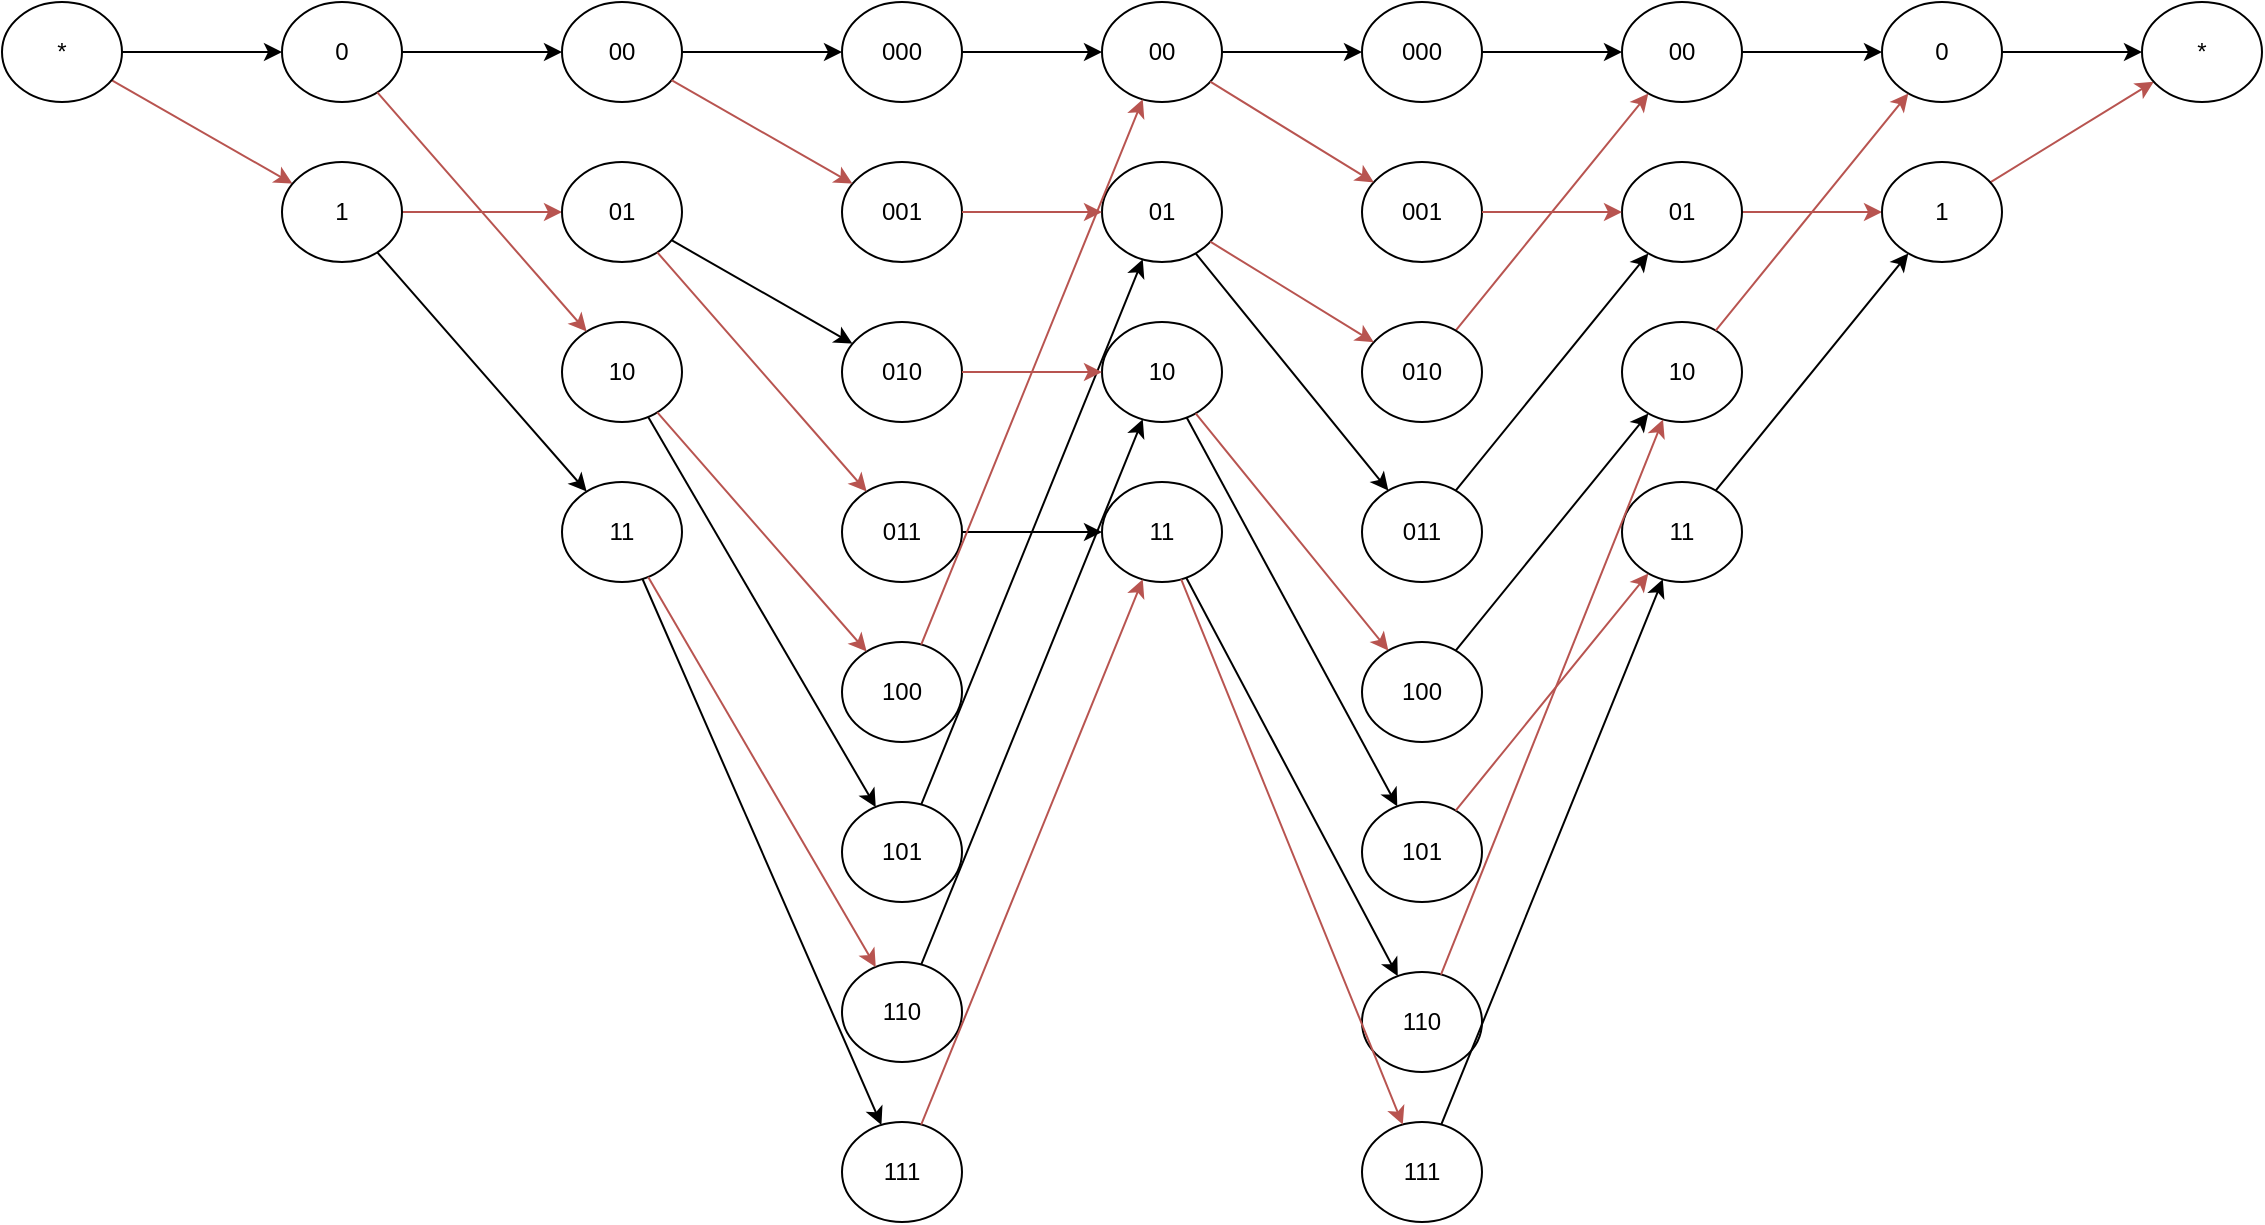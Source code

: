 <?xml version="1.0" encoding="UTF-8"?>
<mxfile version="20.4.0" type="device"><diagram id="wNNmTDNc2h_-9t3wlSXn" name="Page-1"><mxGraphModel dx="1221" dy="613" grid="1" gridSize="10" guides="1" tooltips="1" connect="1" arrows="1" fold="1" page="1" pageScale="1" pageWidth="827" pageHeight="1169" math="0" shadow="0"><root><mxCell id="0"/><mxCell id="1" parent="0"/><mxCell id="69ZUlT30pJwJO8t4v9pm-4" value="" style="edgeStyle=orthogonalEdgeStyle;rounded=0;orthogonalLoop=1;jettySize=auto;html=1;" parent="1" source="69ZUlT30pJwJO8t4v9pm-1" target="69ZUlT30pJwJO8t4v9pm-3" edge="1"><mxGeometry relative="1" as="geometry"/></mxCell><mxCell id="69ZUlT30pJwJO8t4v9pm-10" value="" style="rounded=0;orthogonalLoop=1;jettySize=auto;html=1;fillColor=#f8cecc;strokeColor=#b85450;" parent="1" source="69ZUlT30pJwJO8t4v9pm-1" target="69ZUlT30pJwJO8t4v9pm-9" edge="1"><mxGeometry relative="1" as="geometry"/></mxCell><mxCell id="69ZUlT30pJwJO8t4v9pm-1" value="*" style="ellipse;whiteSpace=wrap;html=1;" parent="1" vertex="1"><mxGeometry x="30" y="100" width="60" height="50" as="geometry"/></mxCell><mxCell id="69ZUlT30pJwJO8t4v9pm-6" value="" style="edgeStyle=orthogonalEdgeStyle;rounded=0;orthogonalLoop=1;jettySize=auto;html=1;" parent="1" source="69ZUlT30pJwJO8t4v9pm-3" target="69ZUlT30pJwJO8t4v9pm-5" edge="1"><mxGeometry relative="1" as="geometry"/></mxCell><mxCell id="69ZUlT30pJwJO8t4v9pm-3" value="0" style="ellipse;whiteSpace=wrap;html=1;" parent="1" vertex="1"><mxGeometry x="170" y="100" width="60" height="50" as="geometry"/></mxCell><mxCell id="69ZUlT30pJwJO8t4v9pm-8" value="" style="edgeStyle=orthogonalEdgeStyle;rounded=0;orthogonalLoop=1;jettySize=auto;html=1;" parent="1" source="69ZUlT30pJwJO8t4v9pm-5" target="69ZUlT30pJwJO8t4v9pm-7" edge="1"><mxGeometry relative="1" as="geometry"/></mxCell><mxCell id="69ZUlT30pJwJO8t4v9pm-5" value="00" style="ellipse;whiteSpace=wrap;html=1;" parent="1" vertex="1"><mxGeometry x="310" y="100" width="60" height="50" as="geometry"/></mxCell><mxCell id="69ZUlT30pJwJO8t4v9pm-7" value="000" style="ellipse;whiteSpace=wrap;html=1;" parent="1" vertex="1"><mxGeometry x="450" y="100" width="60" height="50" as="geometry"/></mxCell><mxCell id="69ZUlT30pJwJO8t4v9pm-12" value="" style="edgeStyle=none;rounded=0;orthogonalLoop=1;jettySize=auto;html=1;fillColor=#f8cecc;strokeColor=#b85450;" parent="1" source="69ZUlT30pJwJO8t4v9pm-9" target="69ZUlT30pJwJO8t4v9pm-11" edge="1"><mxGeometry relative="1" as="geometry"/></mxCell><mxCell id="69ZUlT30pJwJO8t4v9pm-16" value="" style="edgeStyle=none;rounded=0;orthogonalLoop=1;jettySize=auto;html=1;" parent="1" source="69ZUlT30pJwJO8t4v9pm-9" target="69ZUlT30pJwJO8t4v9pm-15" edge="1"><mxGeometry relative="1" as="geometry"/></mxCell><mxCell id="69ZUlT30pJwJO8t4v9pm-9" value="1" style="ellipse;whiteSpace=wrap;html=1;" parent="1" vertex="1"><mxGeometry x="170" y="180" width="60" height="50" as="geometry"/></mxCell><mxCell id="69ZUlT30pJwJO8t4v9pm-14" value="" style="edgeStyle=none;rounded=0;orthogonalLoop=1;jettySize=auto;html=1;" parent="1" source="69ZUlT30pJwJO8t4v9pm-11" target="69ZUlT30pJwJO8t4v9pm-13" edge="1"><mxGeometry relative="1" as="geometry"/></mxCell><mxCell id="69ZUlT30pJwJO8t4v9pm-11" value="01" style="ellipse;whiteSpace=wrap;html=1;" parent="1" vertex="1"><mxGeometry x="310" y="180" width="60" height="50" as="geometry"/></mxCell><mxCell id="69ZUlT30pJwJO8t4v9pm-13" value="010" style="ellipse;whiteSpace=wrap;html=1;" parent="1" vertex="1"><mxGeometry x="450" y="260" width="60" height="50" as="geometry"/></mxCell><mxCell id="69ZUlT30pJwJO8t4v9pm-15" value="11" style="ellipse;whiteSpace=wrap;html=1;" parent="1" vertex="1"><mxGeometry x="310" y="340" width="60" height="50" as="geometry"/></mxCell><mxCell id="69ZUlT30pJwJO8t4v9pm-17" value="10" style="ellipse;whiteSpace=wrap;html=1;" parent="1" vertex="1"><mxGeometry x="310" y="260" width="60" height="50" as="geometry"/></mxCell><mxCell id="69ZUlT30pJwJO8t4v9pm-19" value="" style="endArrow=classic;html=1;fillColor=#f8cecc;strokeColor=#b85450;" parent="1" source="69ZUlT30pJwJO8t4v9pm-3" target="69ZUlT30pJwJO8t4v9pm-17" edge="1"><mxGeometry width="50" height="50" relative="1" as="geometry"><mxPoint x="390" y="310" as="sourcePoint"/><mxPoint x="440" y="260" as="targetPoint"/></mxGeometry></mxCell><mxCell id="69ZUlT30pJwJO8t4v9pm-20" value="110" style="ellipse;whiteSpace=wrap;html=1;" parent="1" vertex="1"><mxGeometry x="450" y="580" width="60" height="50" as="geometry"/></mxCell><mxCell id="69ZUlT30pJwJO8t4v9pm-21" value="100" style="ellipse;whiteSpace=wrap;html=1;" parent="1" vertex="1"><mxGeometry x="450" y="420" width="60" height="50" as="geometry"/></mxCell><mxCell id="69ZUlT30pJwJO8t4v9pm-22" value="001" style="ellipse;whiteSpace=wrap;html=1;" parent="1" vertex="1"><mxGeometry x="450" y="180" width="60" height="50" as="geometry"/></mxCell><mxCell id="69ZUlT30pJwJO8t4v9pm-23" value="011" style="ellipse;whiteSpace=wrap;html=1;" parent="1" vertex="1"><mxGeometry x="450" y="340" width="60" height="50" as="geometry"/></mxCell><mxCell id="69ZUlT30pJwJO8t4v9pm-24" value="111" style="ellipse;whiteSpace=wrap;html=1;" parent="1" vertex="1"><mxGeometry x="450" y="660" width="60" height="50" as="geometry"/></mxCell><mxCell id="69ZUlT30pJwJO8t4v9pm-25" value="101" style="ellipse;whiteSpace=wrap;html=1;" parent="1" vertex="1"><mxGeometry x="450" y="500" width="60" height="50" as="geometry"/></mxCell><mxCell id="69ZUlT30pJwJO8t4v9pm-27" value="" style="endArrow=classic;html=1;fillColor=#f8cecc;strokeColor=#b85450;" parent="1" source="69ZUlT30pJwJO8t4v9pm-17" target="69ZUlT30pJwJO8t4v9pm-21" edge="1"><mxGeometry width="50" height="50" relative="1" as="geometry"><mxPoint x="390" y="490" as="sourcePoint"/><mxPoint x="440" y="440" as="targetPoint"/></mxGeometry></mxCell><mxCell id="69ZUlT30pJwJO8t4v9pm-28" value="" style="endArrow=classic;html=1;fillColor=#f8cecc;strokeColor=#b85450;" parent="1" source="69ZUlT30pJwJO8t4v9pm-15" target="69ZUlT30pJwJO8t4v9pm-20" edge="1"><mxGeometry width="50" height="50" relative="1" as="geometry"><mxPoint x="380" y="295" as="sourcePoint"/><mxPoint x="460" y="295" as="targetPoint"/></mxGeometry></mxCell><mxCell id="69ZUlT30pJwJO8t4v9pm-29" value="" style="endArrow=classic;html=1;fillColor=#f8cecc;strokeColor=#b85450;" parent="1" source="69ZUlT30pJwJO8t4v9pm-5" target="69ZUlT30pJwJO8t4v9pm-22" edge="1"><mxGeometry width="50" height="50" relative="1" as="geometry"><mxPoint x="380" y="375" as="sourcePoint"/><mxPoint x="460" y="375" as="targetPoint"/></mxGeometry></mxCell><mxCell id="69ZUlT30pJwJO8t4v9pm-30" value="" style="endArrow=classic;html=1;fillColor=#f8cecc;strokeColor=#b85450;" parent="1" source="69ZUlT30pJwJO8t4v9pm-11" target="69ZUlT30pJwJO8t4v9pm-23" edge="1"><mxGeometry width="50" height="50" relative="1" as="geometry"><mxPoint x="360.241" y="158.498" as="sourcePoint"/><mxPoint x="479.724" y="431.512" as="targetPoint"/></mxGeometry></mxCell><mxCell id="69ZUlT30pJwJO8t4v9pm-31" value="" style="endArrow=classic;html=1;" parent="1" source="69ZUlT30pJwJO8t4v9pm-17" target="69ZUlT30pJwJO8t4v9pm-25" edge="1"><mxGeometry width="50" height="50" relative="1" as="geometry"><mxPoint x="360.241" y="238.498" as="sourcePoint"/><mxPoint x="479.724" y="511.512" as="targetPoint"/></mxGeometry></mxCell><mxCell id="69ZUlT30pJwJO8t4v9pm-32" value="" style="endArrow=classic;html=1;" parent="1" source="69ZUlT30pJwJO8t4v9pm-15" target="69ZUlT30pJwJO8t4v9pm-24" edge="1"><mxGeometry width="50" height="50" relative="1" as="geometry"><mxPoint x="360.241" y="318.498" as="sourcePoint"/><mxPoint x="479.724" y="591.512" as="targetPoint"/></mxGeometry></mxCell><mxCell id="69ZUlT30pJwJO8t4v9pm-33" value="00" style="ellipse;whiteSpace=wrap;html=1;" parent="1" vertex="1"><mxGeometry x="580" y="100" width="60" height="50" as="geometry"/></mxCell><mxCell id="69ZUlT30pJwJO8t4v9pm-35" value="11" style="ellipse;whiteSpace=wrap;html=1;" parent="1" vertex="1"><mxGeometry x="580" y="340" width="60" height="50" as="geometry"/></mxCell><mxCell id="69ZUlT30pJwJO8t4v9pm-38" value="10" style="ellipse;whiteSpace=wrap;html=1;" parent="1" vertex="1"><mxGeometry x="580" y="260" width="60" height="50" as="geometry"/></mxCell><mxCell id="69ZUlT30pJwJO8t4v9pm-40" value="01" style="ellipse;whiteSpace=wrap;html=1;" parent="1" vertex="1"><mxGeometry x="580" y="180" width="60" height="50" as="geometry"/></mxCell><mxCell id="69ZUlT30pJwJO8t4v9pm-41" value="" style="edgeStyle=orthogonalEdgeStyle;rounded=0;orthogonalLoop=1;jettySize=auto;html=1;" parent="1" source="69ZUlT30pJwJO8t4v9pm-7" target="69ZUlT30pJwJO8t4v9pm-33" edge="1"><mxGeometry relative="1" as="geometry"><mxPoint x="380" y="135" as="sourcePoint"/><mxPoint x="460" y="135" as="targetPoint"/></mxGeometry></mxCell><mxCell id="69ZUlT30pJwJO8t4v9pm-46" value="" style="endArrow=classic;html=1;" parent="1" source="69ZUlT30pJwJO8t4v9pm-20" target="69ZUlT30pJwJO8t4v9pm-38" edge="1"><mxGeometry width="50" height="50" relative="1" as="geometry"><mxPoint x="520" y="295" as="sourcePoint"/><mxPoint x="590" y="295" as="targetPoint"/></mxGeometry></mxCell><mxCell id="69ZUlT30pJwJO8t4v9pm-48" value="" style="endArrow=classic;html=1;" parent="1" source="69ZUlT30pJwJO8t4v9pm-23" target="69ZUlT30pJwJO8t4v9pm-35" edge="1"><mxGeometry width="50" height="50" relative="1" as="geometry"><mxPoint x="520" y="455" as="sourcePoint"/><mxPoint x="610" y="510" as="targetPoint"/></mxGeometry></mxCell><mxCell id="69ZUlT30pJwJO8t4v9pm-49" value="" style="endArrow=classic;html=1;" parent="1" source="69ZUlT30pJwJO8t4v9pm-25" target="69ZUlT30pJwJO8t4v9pm-40" edge="1"><mxGeometry width="50" height="50" relative="1" as="geometry"><mxPoint x="520" y="535" as="sourcePoint"/><mxPoint x="590" y="535" as="targetPoint"/></mxGeometry></mxCell><mxCell id="69ZUlT30pJwJO8t4v9pm-51" value="" style="edgeStyle=orthogonalEdgeStyle;rounded=0;orthogonalLoop=1;jettySize=auto;html=1;startArrow=classic;startFill=1;endArrow=none;endFill=0;" parent="1" source="69ZUlT30pJwJO8t4v9pm-53" target="69ZUlT30pJwJO8t4v9pm-55" edge="1"><mxGeometry relative="1" as="geometry"/></mxCell><mxCell id="69ZUlT30pJwJO8t4v9pm-52" value="" style="rounded=0;orthogonalLoop=1;jettySize=auto;html=1;startArrow=classic;startFill=1;endArrow=none;endFill=0;fillColor=#f8cecc;strokeColor=#b85450;" parent="1" source="69ZUlT30pJwJO8t4v9pm-53" target="69ZUlT30pJwJO8t4v9pm-62" edge="1"><mxGeometry relative="1" as="geometry"/></mxCell><mxCell id="69ZUlT30pJwJO8t4v9pm-53" value="*" style="ellipse;whiteSpace=wrap;html=1;" parent="1" vertex="1"><mxGeometry x="1100" y="100" width="60" height="50" as="geometry"/></mxCell><mxCell id="69ZUlT30pJwJO8t4v9pm-54" value="" style="edgeStyle=orthogonalEdgeStyle;rounded=0;orthogonalLoop=1;jettySize=auto;html=1;startArrow=classic;startFill=1;endArrow=none;endFill=0;" parent="1" source="69ZUlT30pJwJO8t4v9pm-55" target="69ZUlT30pJwJO8t4v9pm-57" edge="1"><mxGeometry relative="1" as="geometry"/></mxCell><mxCell id="69ZUlT30pJwJO8t4v9pm-55" value="0" style="ellipse;whiteSpace=wrap;html=1;" parent="1" vertex="1"><mxGeometry x="970" y="100" width="60" height="50" as="geometry"/></mxCell><mxCell id="69ZUlT30pJwJO8t4v9pm-56" value="" style="edgeStyle=orthogonalEdgeStyle;rounded=0;orthogonalLoop=1;jettySize=auto;html=1;startArrow=classic;startFill=1;endArrow=none;endFill=0;" parent="1" source="69ZUlT30pJwJO8t4v9pm-57" target="69ZUlT30pJwJO8t4v9pm-58" edge="1"><mxGeometry relative="1" as="geometry"/></mxCell><mxCell id="69ZUlT30pJwJO8t4v9pm-57" value="00" style="ellipse;whiteSpace=wrap;html=1;" parent="1" vertex="1"><mxGeometry x="840" y="100" width="60" height="50" as="geometry"/></mxCell><mxCell id="69ZUlT30pJwJO8t4v9pm-58" value="000" style="ellipse;whiteSpace=wrap;html=1;" parent="1" vertex="1"><mxGeometry x="710" y="100" width="60" height="50" as="geometry"/></mxCell><mxCell id="69ZUlT30pJwJO8t4v9pm-59" value="" style="edgeStyle=none;rounded=0;orthogonalLoop=1;jettySize=auto;html=1;startArrow=classic;startFill=1;endArrow=none;endFill=0;fillColor=#f8cecc;strokeColor=#b85450;" parent="1" source="69ZUlT30pJwJO8t4v9pm-62" target="69ZUlT30pJwJO8t4v9pm-64" edge="1"><mxGeometry relative="1" as="geometry"/></mxCell><mxCell id="69ZUlT30pJwJO8t4v9pm-60" value="" style="edgeStyle=none;rounded=0;orthogonalLoop=1;jettySize=auto;html=1;startArrow=classic;startFill=1;endArrow=none;endFill=0;" parent="1" source="69ZUlT30pJwJO8t4v9pm-62" target="69ZUlT30pJwJO8t4v9pm-66" edge="1"><mxGeometry relative="1" as="geometry"/></mxCell><mxCell id="69ZUlT30pJwJO8t4v9pm-62" value="1" style="ellipse;whiteSpace=wrap;html=1;" parent="1" vertex="1"><mxGeometry x="970" y="180" width="60" height="50" as="geometry"/></mxCell><mxCell id="69ZUlT30pJwJO8t4v9pm-63" value="" style="edgeStyle=none;rounded=0;orthogonalLoop=1;jettySize=auto;html=1;startArrow=classic;startFill=1;endArrow=none;endFill=0;fillColor=#f8cecc;strokeColor=#b85450;" parent="1" source="69ZUlT30pJwJO8t4v9pm-57" target="69ZUlT30pJwJO8t4v9pm-65" edge="1"><mxGeometry relative="1" as="geometry"/></mxCell><mxCell id="69ZUlT30pJwJO8t4v9pm-64" value="01" style="ellipse;whiteSpace=wrap;html=1;" parent="1" vertex="1"><mxGeometry x="840" y="180" width="60" height="50" as="geometry"/></mxCell><mxCell id="69ZUlT30pJwJO8t4v9pm-65" value="010" style="ellipse;whiteSpace=wrap;html=1;" parent="1" vertex="1"><mxGeometry x="710" y="260" width="60" height="50" as="geometry"/></mxCell><mxCell id="69ZUlT30pJwJO8t4v9pm-66" value="11" style="ellipse;whiteSpace=wrap;html=1;" parent="1" vertex="1"><mxGeometry x="840" y="340" width="60" height="50" as="geometry"/></mxCell><mxCell id="69ZUlT30pJwJO8t4v9pm-67" value="10" style="ellipse;whiteSpace=wrap;html=1;" parent="1" vertex="1"><mxGeometry x="840" y="260" width="60" height="50" as="geometry"/></mxCell><mxCell id="69ZUlT30pJwJO8t4v9pm-68" value="" style="endArrow=none;html=1;startArrow=classic;startFill=1;endFill=0;fillColor=#f8cecc;strokeColor=#b85450;" parent="1" source="69ZUlT30pJwJO8t4v9pm-55" target="69ZUlT30pJwJO8t4v9pm-67" edge="1"><mxGeometry width="50" height="50" relative="1" as="geometry"><mxPoint x="1460" y="310" as="sourcePoint"/><mxPoint x="1510" y="260" as="targetPoint"/></mxGeometry></mxCell><mxCell id="69ZUlT30pJwJO8t4v9pm-69" value="110" style="ellipse;whiteSpace=wrap;html=1;" parent="1" vertex="1"><mxGeometry x="710" y="585" width="60" height="50" as="geometry"/></mxCell><mxCell id="69ZUlT30pJwJO8t4v9pm-70" value="100" style="ellipse;whiteSpace=wrap;html=1;" parent="1" vertex="1"><mxGeometry x="710" y="420" width="60" height="50" as="geometry"/></mxCell><mxCell id="69ZUlT30pJwJO8t4v9pm-71" value="101" style="ellipse;whiteSpace=wrap;html=1;" parent="1" vertex="1"><mxGeometry x="710" y="500" width="60" height="50" as="geometry"/></mxCell><mxCell id="69ZUlT30pJwJO8t4v9pm-72" value="111" style="ellipse;whiteSpace=wrap;html=1;" parent="1" vertex="1"><mxGeometry x="710" y="660" width="60" height="50" as="geometry"/></mxCell><mxCell id="69ZUlT30pJwJO8t4v9pm-73" value="001" style="ellipse;whiteSpace=wrap;html=1;" parent="1" vertex="1"><mxGeometry x="710" y="180" width="60" height="50" as="geometry"/></mxCell><mxCell id="69ZUlT30pJwJO8t4v9pm-74" value="011" style="ellipse;whiteSpace=wrap;html=1;" parent="1" vertex="1"><mxGeometry x="710" y="340" width="60" height="50" as="geometry"/></mxCell><mxCell id="69ZUlT30pJwJO8t4v9pm-75" value="" style="endArrow=none;html=1;startArrow=classic;startFill=1;endFill=0;" parent="1" source="69ZUlT30pJwJO8t4v9pm-67" target="69ZUlT30pJwJO8t4v9pm-70" edge="1"><mxGeometry width="50" height="50" relative="1" as="geometry"><mxPoint x="1460" y="490" as="sourcePoint"/><mxPoint x="1510" y="440" as="targetPoint"/></mxGeometry></mxCell><mxCell id="69ZUlT30pJwJO8t4v9pm-76" value="" style="endArrow=none;html=1;startArrow=classic;startFill=1;endFill=0;fillColor=#f8cecc;strokeColor=#b85450;" parent="1" source="69ZUlT30pJwJO8t4v9pm-67" target="69ZUlT30pJwJO8t4v9pm-69" edge="1"><mxGeometry width="50" height="50" relative="1" as="geometry"><mxPoint x="1450" y="295" as="sourcePoint"/><mxPoint x="1530" y="295" as="targetPoint"/></mxGeometry></mxCell><mxCell id="69ZUlT30pJwJO8t4v9pm-77" value="" style="endArrow=none;html=1;startArrow=classic;startFill=1;endFill=0;fillColor=#f8cecc;strokeColor=#b85450;" parent="1" source="69ZUlT30pJwJO8t4v9pm-66" target="69ZUlT30pJwJO8t4v9pm-71" edge="1"><mxGeometry width="50" height="50" relative="1" as="geometry"><mxPoint x="1450" y="375" as="sourcePoint"/><mxPoint x="1530" y="375" as="targetPoint"/></mxGeometry></mxCell><mxCell id="69ZUlT30pJwJO8t4v9pm-78" value="" style="endArrow=none;html=1;startArrow=classic;startFill=1;endFill=0;" parent="1" source="69ZUlT30pJwJO8t4v9pm-66" target="69ZUlT30pJwJO8t4v9pm-72" edge="1"><mxGeometry width="50" height="50" relative="1" as="geometry"><mxPoint x="1430.241" y="158.498" as="sourcePoint"/><mxPoint x="1549.724" y="431.512" as="targetPoint"/></mxGeometry></mxCell><mxCell id="69ZUlT30pJwJO8t4v9pm-79" value="" style="endArrow=none;html=1;startArrow=classic;startFill=1;endFill=0;" parent="1" source="69ZUlT30pJwJO8t4v9pm-64" target="69ZUlT30pJwJO8t4v9pm-74" edge="1"><mxGeometry width="50" height="50" relative="1" as="geometry"><mxPoint x="1430.241" y="238.498" as="sourcePoint"/><mxPoint x="1549.724" y="511.512" as="targetPoint"/></mxGeometry></mxCell><mxCell id="69ZUlT30pJwJO8t4v9pm-80" value="" style="endArrow=none;html=1;startArrow=classic;startFill=1;endFill=0;fillColor=#f8cecc;strokeColor=#b85450;" parent="1" source="69ZUlT30pJwJO8t4v9pm-64" target="69ZUlT30pJwJO8t4v9pm-73" edge="1"><mxGeometry width="50" height="50" relative="1" as="geometry"><mxPoint x="1430.241" y="318.498" as="sourcePoint"/><mxPoint x="1549.724" y="591.512" as="targetPoint"/></mxGeometry></mxCell><mxCell id="69ZUlT30pJwJO8t4v9pm-89" value="" style="edgeStyle=orthogonalEdgeStyle;rounded=0;orthogonalLoop=1;jettySize=auto;html=1;startArrow=classic;startFill=1;endArrow=none;endFill=0;" parent="1" source="69ZUlT30pJwJO8t4v9pm-58" target="69ZUlT30pJwJO8t4v9pm-33" edge="1"><mxGeometry relative="1" as="geometry"><mxPoint x="1710" y="145" as="sourcePoint"/><mxPoint x="900" y="135" as="targetPoint"/></mxGeometry></mxCell><mxCell id="69ZUlT30pJwJO8t4v9pm-92" value="" style="endArrow=none;html=1;startArrow=classic;startFill=1;endFill=0;" parent="1" source="69ZUlT30pJwJO8t4v9pm-69" target="69ZUlT30pJwJO8t4v9pm-35" edge="1"><mxGeometry width="50" height="50" relative="1" as="geometry"><mxPoint x="1850" y="305" as="sourcePoint"/><mxPoint x="900" y="375" as="targetPoint"/></mxGeometry></mxCell><mxCell id="69ZUlT30pJwJO8t4v9pm-93" value="" style="endArrow=none;html=1;startArrow=classic;startFill=1;endFill=0;fillColor=#f8cecc;strokeColor=#b85450;" parent="1" source="69ZUlT30pJwJO8t4v9pm-65" target="69ZUlT30pJwJO8t4v9pm-40" edge="1"><mxGeometry width="50" height="50" relative="1" as="geometry"><mxPoint x="1850" y="385" as="sourcePoint"/><mxPoint x="900" y="455" as="targetPoint"/></mxGeometry></mxCell><mxCell id="69ZUlT30pJwJO8t4v9pm-94" value="" style="endArrow=none;html=1;startArrow=classic;startFill=1;endFill=0;fillColor=#f8cecc;strokeColor=#b85450;" parent="1" source="69ZUlT30pJwJO8t4v9pm-70" target="69ZUlT30pJwJO8t4v9pm-38" edge="1"><mxGeometry width="50" height="50" relative="1" as="geometry"><mxPoint x="1850" y="465" as="sourcePoint"/><mxPoint x="900" y="535" as="targetPoint"/></mxGeometry></mxCell><mxCell id="69ZUlT30pJwJO8t4v9pm-98" value="" style="endArrow=classic;html=1;fillColor=#f8cecc;strokeColor=#b85450;" parent="1" source="69ZUlT30pJwJO8t4v9pm-13" target="69ZUlT30pJwJO8t4v9pm-38" edge="1"><mxGeometry width="50" height="50" relative="1" as="geometry"><mxPoint x="520" y="455" as="sourcePoint"/><mxPoint x="590" y="455" as="targetPoint"/></mxGeometry></mxCell><mxCell id="69ZUlT30pJwJO8t4v9pm-99" value="" style="endArrow=classic;html=1;fillColor=#f8cecc;strokeColor=#b85450;" parent="1" source="69ZUlT30pJwJO8t4v9pm-21" target="69ZUlT30pJwJO8t4v9pm-33" edge="1"><mxGeometry width="50" height="50" relative="1" as="geometry"><mxPoint x="520" y="375" as="sourcePoint"/><mxPoint x="590" y="375" as="targetPoint"/></mxGeometry></mxCell><mxCell id="69ZUlT30pJwJO8t4v9pm-101" value="" style="endArrow=classic;html=1;fillColor=#f8cecc;strokeColor=#b85450;" parent="1" source="69ZUlT30pJwJO8t4v9pm-22" target="69ZUlT30pJwJO8t4v9pm-40" edge="1"><mxGeometry width="50" height="50" relative="1" as="geometry"><mxPoint x="514.234" y="389.737" as="sourcePoint"/><mxPoint x="595.867" y="440.149" as="targetPoint"/></mxGeometry></mxCell><mxCell id="69ZUlT30pJwJO8t4v9pm-104" value="" style="endArrow=classic;html=1;fillColor=#f8cecc;strokeColor=#b85450;" parent="1" source="69ZUlT30pJwJO8t4v9pm-24" target="69ZUlT30pJwJO8t4v9pm-35" edge="1"><mxGeometry width="50" height="50" relative="1" as="geometry"><mxPoint x="497.802" y="590.86" as="sourcePoint"/><mxPoint x="612.158" y="239.131" as="targetPoint"/></mxGeometry></mxCell><mxCell id="69ZUlT30pJwJO8t4v9pm-105" value="" style="endArrow=classic;html=1;fillColor=#f8cecc;strokeColor=#b85450;" parent="1" source="69ZUlT30pJwJO8t4v9pm-33" target="69ZUlT30pJwJO8t4v9pm-73" edge="1"><mxGeometry width="50" height="50" relative="1" as="geometry"><mxPoint x="507.802" y="600.86" as="sourcePoint"/><mxPoint x="622.158" y="249.131" as="targetPoint"/></mxGeometry></mxCell><mxCell id="69ZUlT30pJwJO8t4v9pm-106" value="" style="endArrow=classic;html=1;fillColor=#f8cecc;strokeColor=#b85450;" parent="1" source="69ZUlT30pJwJO8t4v9pm-35" target="69ZUlT30pJwJO8t4v9pm-72" edge="1"><mxGeometry width="50" height="50" relative="1" as="geometry"><mxPoint x="517.802" y="610.86" as="sourcePoint"/><mxPoint x="632.158" y="259.131" as="targetPoint"/></mxGeometry></mxCell><mxCell id="69ZUlT30pJwJO8t4v9pm-107" value="" style="endArrow=classic;html=1;" parent="1" source="69ZUlT30pJwJO8t4v9pm-40" target="69ZUlT30pJwJO8t4v9pm-74" edge="1"><mxGeometry width="50" height="50" relative="1" as="geometry"><mxPoint x="527.802" y="620.86" as="sourcePoint"/><mxPoint x="890" y="720" as="targetPoint"/></mxGeometry></mxCell><mxCell id="69ZUlT30pJwJO8t4v9pm-108" value="" style="endArrow=classic;html=1;" parent="1" source="69ZUlT30pJwJO8t4v9pm-38" target="69ZUlT30pJwJO8t4v9pm-71" edge="1"><mxGeometry width="50" height="50" relative="1" as="geometry"><mxPoint x="650" y="615" as="sourcePoint"/><mxPoint x="980" y="615" as="targetPoint"/></mxGeometry></mxCell></root></mxGraphModel></diagram></mxfile>